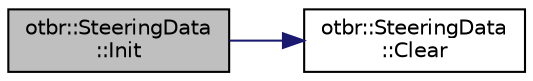 digraph "otbr::SteeringData::Init"
{
  edge [fontname="Helvetica",fontsize="10",labelfontname="Helvetica",labelfontsize="10"];
  node [fontname="Helvetica",fontsize="10",shape=record];
  rankdir="LR";
  Node12 [label="otbr::SteeringData\l::Init",height=0.2,width=0.4,color="black", fillcolor="grey75", style="filled", fontcolor="black"];
  Node12 -> Node13 [color="midnightblue",fontsize="10",style="solid",fontname="Helvetica"];
  Node13 [label="otbr::SteeringData\l::Clear",height=0.2,width=0.4,color="black", fillcolor="white", style="filled",URL="$d6/de8/classotbr_1_1SteeringData.html#ab41ef506f5689e2e251b63849ed11994",tooltip="This method sets all bits in the bloom filter to zero. "];
}
